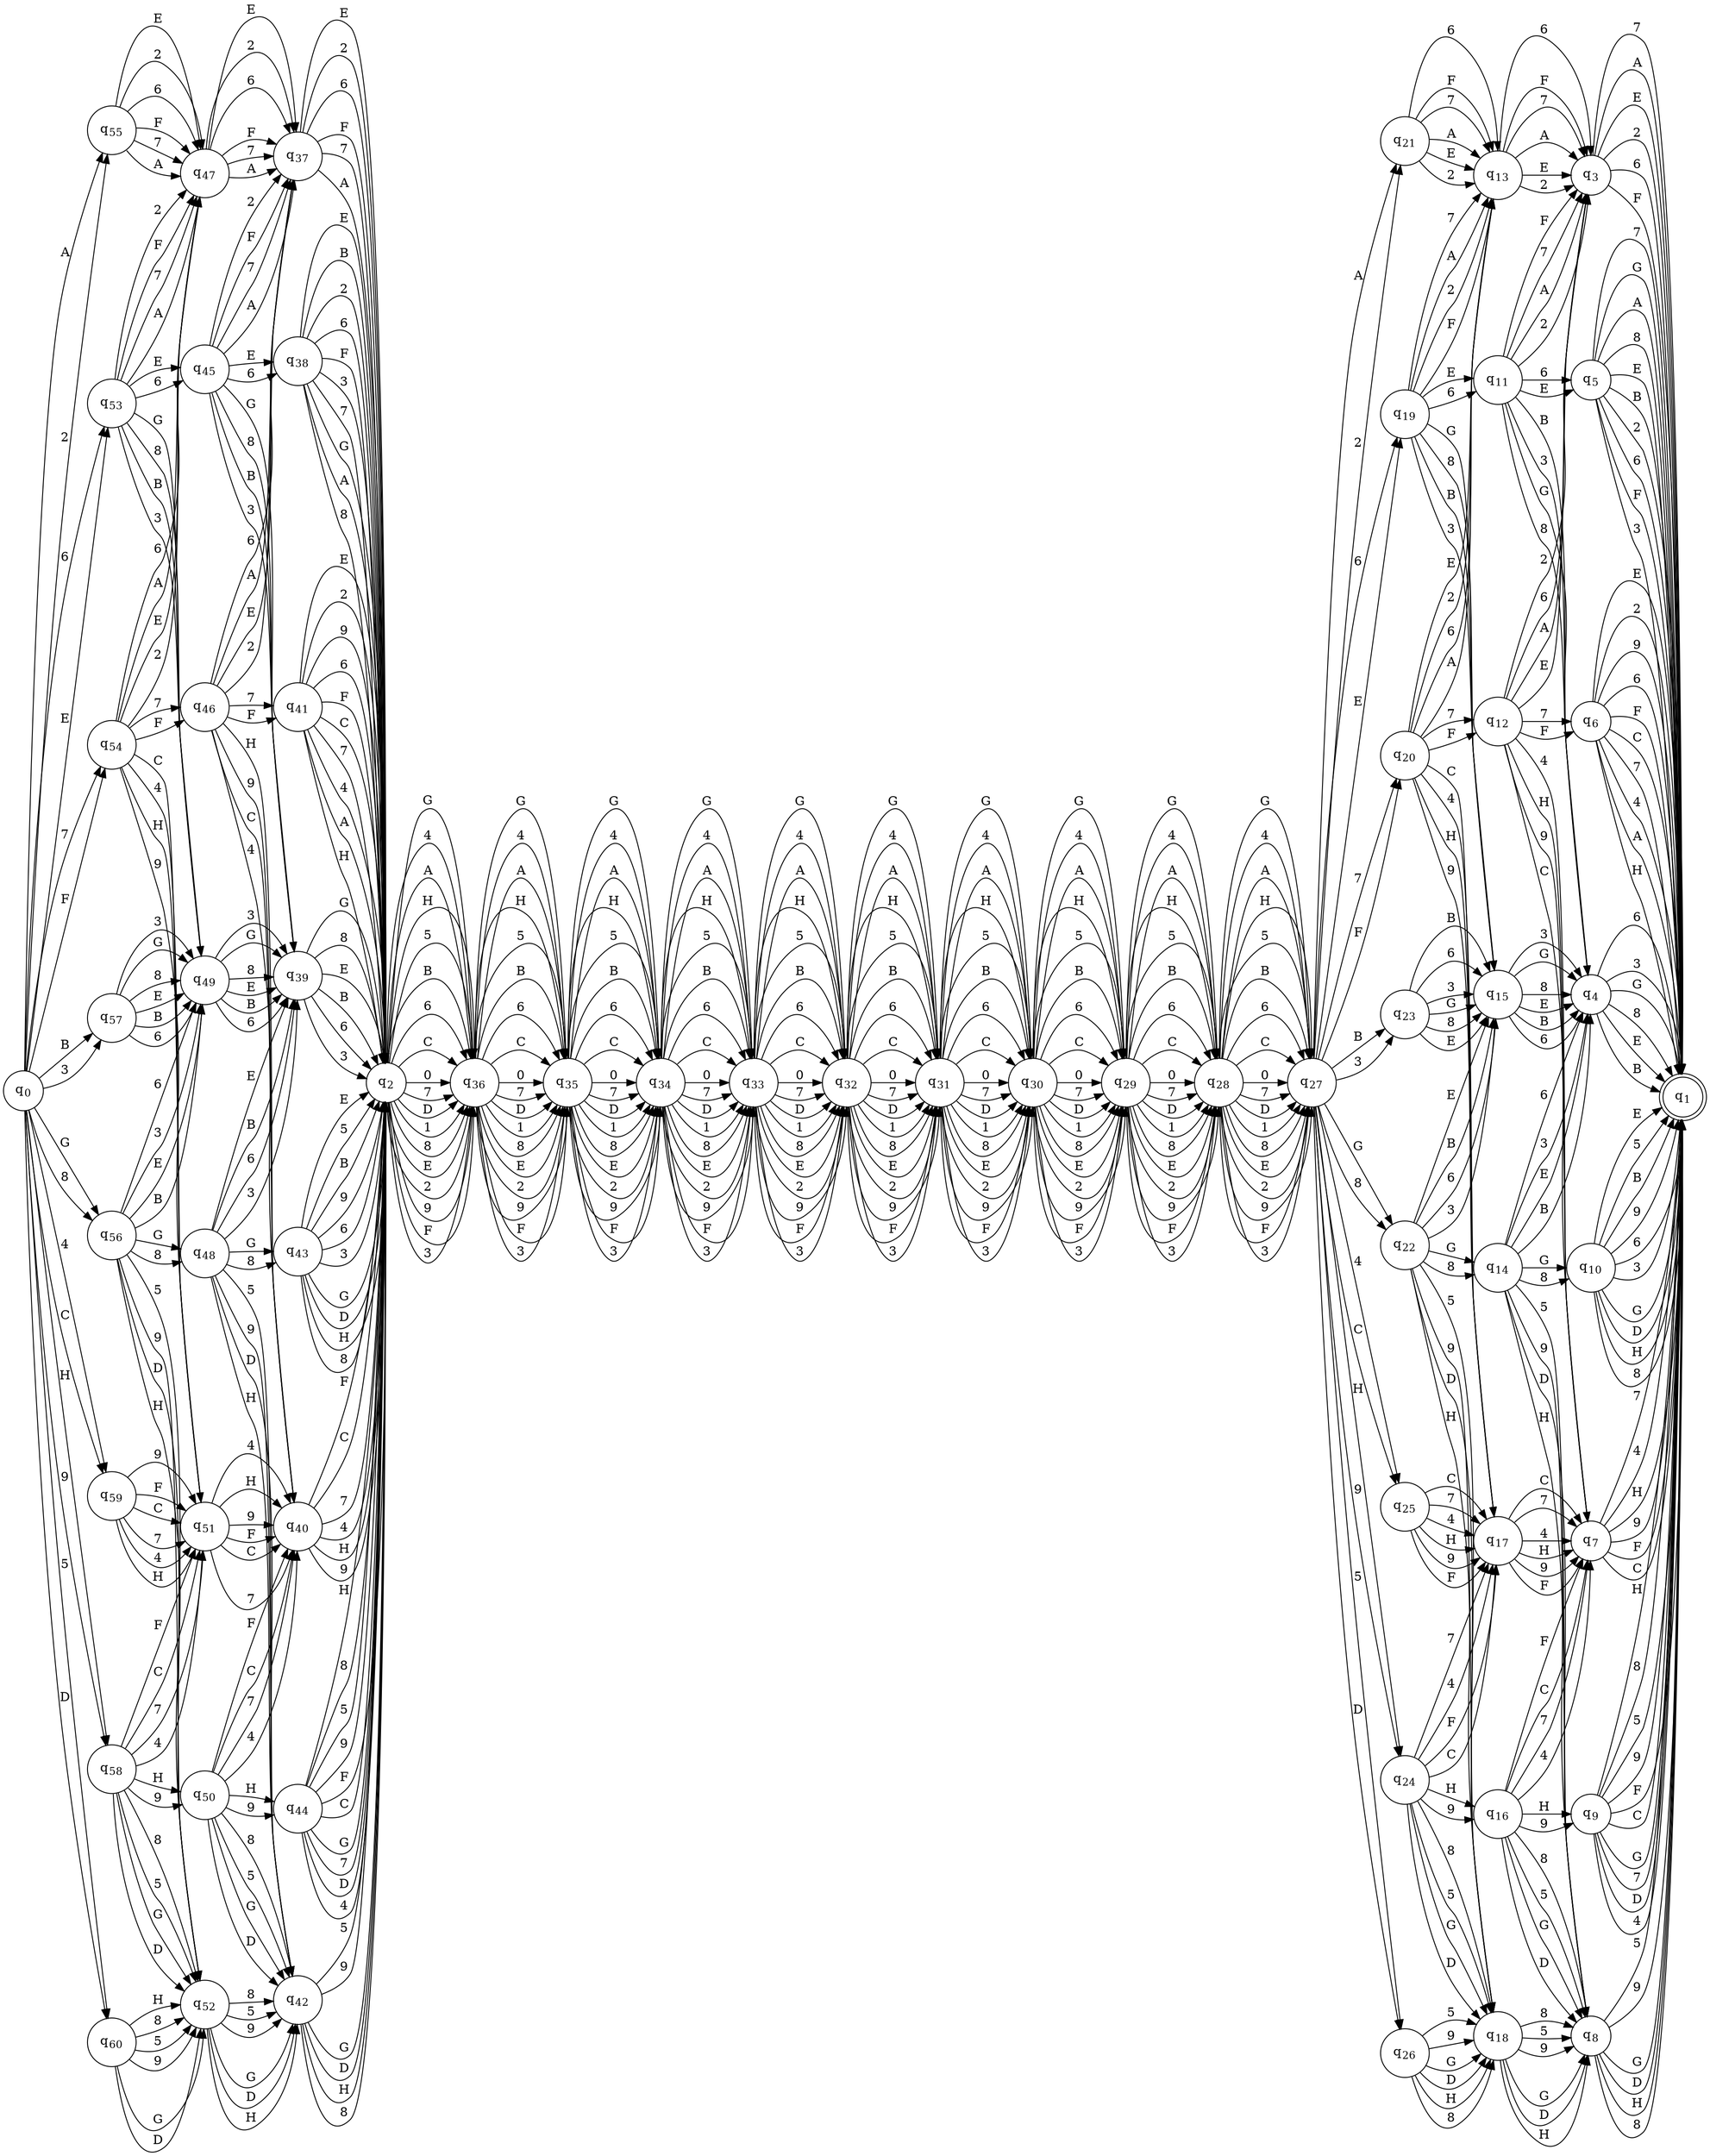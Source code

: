 digraph DFA {
  rankdir = LR;
  "q1" [shape=doublecircle, label=<q<sub>1</sub>>];
  "q2" [shape=circle, label=<q<sub>2</sub>>];
  "q2" -> "q36" [label="G"]
  "q2" -> "q36" [label="4"]
  "q2" -> "q36" [label="A"]
  "q2" -> "q36" [label="H"]
  "q2" -> "q36" [label="5"]
  "q2" -> "q36" [label="B"]
  "q2" -> "q36" [label="6"]
  "q2" -> "q36" [label="C"]
  "q2" -> "q36" [label="0"]
  "q2" -> "q36" [label="7"]
  "q2" -> "q36" [label="D"]
  "q2" -> "q36" [label="1"]
  "q2" -> "q36" [label="8"]
  "q2" -> "q36" [label="E"]
  "q2" -> "q36" [label="2"]
  "q2" -> "q36" [label="9"]
  "q2" -> "q36" [label="F"]
  "q2" -> "q36" [label="3"]
  "q3" [shape=circle, label=<q<sub>3</sub>>];
  "q3" -> "q1" [label="7"]
  "q3" -> "q1" [label="A"]
  "q3" -> "q1" [label="E"]
  "q3" -> "q1" [label="2"]
  "q3" -> "q1" [label="6"]
  "q3" -> "q1" [label="F"]
  "q4" [shape=circle, label=<q<sub>4</sub>>];
  "q4" -> "q1" [label="G"]
  "q4" -> "q1" [label="8"]
  "q4" -> "q1" [label="E"]
  "q4" -> "q1" [label="B"]
  "q4" -> "q1" [label="6"]
  "q4" -> "q1" [label="3"]
  "q5" [shape=circle, label=<q<sub>5</sub>>];
  "q5" -> "q1" [label="7"]
  "q5" -> "q1" [label="G"]
  "q5" -> "q1" [label="A"]
  "q5" -> "q1" [label="8"]
  "q5" -> "q1" [label="E"]
  "q5" -> "q1" [label="B"]
  "q5" -> "q1" [label="2"]
  "q5" -> "q1" [label="6"]
  "q5" -> "q1" [label="F"]
  "q5" -> "q1" [label="3"]
  "q6" [shape=circle, label=<q<sub>6</sub>>];
  "q6" -> "q1" [label="7"]
  "q6" -> "q1" [label="4"]
  "q6" -> "q1" [label="A"]
  "q6" -> "q1" [label="H"]
  "q6" -> "q1" [label="E"]
  "q6" -> "q1" [label="2"]
  "q6" -> "q1" [label="9"]
  "q6" -> "q1" [label="6"]
  "q6" -> "q1" [label="F"]
  "q6" -> "q1" [label="C"]
  "q7" [shape=circle, label=<q<sub>7</sub>>];
  "q7" -> "q1" [label="7"]
  "q7" -> "q1" [label="4"]
  "q7" -> "q1" [label="H"]
  "q7" -> "q1" [label="9"]
  "q7" -> "q1" [label="F"]
  "q7" -> "q1" [label="C"]
  "q8" [shape=circle, label=<q<sub>8</sub>>];
  "q8" -> "q1" [label="G"]
  "q8" -> "q1" [label="D"]
  "q8" -> "q1" [label="H"]
  "q8" -> "q1" [label="8"]
  "q8" -> "q1" [label="5"]
  "q8" -> "q1" [label="9"]
  "q9" [shape=circle, label=<q<sub>9</sub>>];
  "q9" -> "q1" [label="G"]
  "q9" -> "q1" [label="7"]
  "q9" -> "q1" [label="D"]
  "q9" -> "q1" [label="4"]
  "q9" -> "q1" [label="H"]
  "q9" -> "q1" [label="8"]
  "q9" -> "q1" [label="5"]
  "q9" -> "q1" [label="9"]
  "q9" -> "q1" [label="F"]
  "q9" -> "q1" [label="C"]
  "q10" [shape=circle, label=<q<sub>10</sub>>];
  "q10" -> "q1" [label="G"]
  "q10" -> "q1" [label="D"]
  "q10" -> "q1" [label="H"]
  "q10" -> "q1" [label="8"]
  "q10" -> "q1" [label="E"]
  "q10" -> "q1" [label="5"]
  "q10" -> "q1" [label="B"]
  "q10" -> "q1" [label="9"]
  "q10" -> "q1" [label="6"]
  "q10" -> "q1" [label="3"]
  "q11" [shape=circle, label=<q<sub>11</sub>>];
  "q11" -> "q3" [label="7"]
  "q11" -> "q4" [label="G"]
  "q11" -> "q3" [label="A"]
  "q11" -> "q4" [label="8"]
  "q11" -> "q5" [label="E"]
  "q11" -> "q3" [label="2"]
  "q11" -> "q4" [label="B"]
  "q11" -> "q3" [label="F"]
  "q11" -> "q5" [label="6"]
  "q11" -> "q4" [label="3"]
  "q12" [shape=circle, label=<q<sub>12</sub>>];
  "q12" -> "q6" [label="7"]
  "q12" -> "q7" [label="4"]
  "q12" -> "q3" [label="A"]
  "q12" -> "q7" [label="H"]
  "q12" -> "q3" [label="E"]
  "q12" -> "q3" [label="2"]
  "q12" -> "q7" [label="9"]
  "q12" -> "q3" [label="6"]
  "q12" -> "q6" [label="F"]
  "q12" -> "q7" [label="C"]
  "q13" [shape=circle, label=<q<sub>13</sub>>];
  "q13" -> "q3" [label="7"]
  "q13" -> "q3" [label="A"]
  "q13" -> "q3" [label="E"]
  "q13" -> "q3" [label="2"]
  "q13" -> "q3" [label="6"]
  "q13" -> "q3" [label="F"]
  "q14" [shape=circle, label=<q<sub>14</sub>>];
  "q14" -> "q10" [label="G"]
  "q14" -> "q8" [label="D"]
  "q14" -> "q10" [label="8"]
  "q14" -> "q8" [label="H"]
  "q14" -> "q4" [label="E"]
  "q14" -> "q8" [label="5"]
  "q14" -> "q4" [label="B"]
  "q14" -> "q8" [label="9"]
  "q14" -> "q4" [label="6"]
  "q14" -> "q4" [label="3"]
  "q15" [shape=circle, label=<q<sub>15</sub>>];
  "q15" -> "q4" [label="G"]
  "q15" -> "q4" [label="8"]
  "q15" -> "q4" [label="E"]
  "q15" -> "q4" [label="B"]
  "q15" -> "q4" [label="6"]
  "q15" -> "q4" [label="3"]
  "q16" [shape=circle, label=<q<sub>16</sub>>];
  "q16" -> "q8" [label="G"]
  "q16" -> "q7" [label="7"]
  "q16" -> "q8" [label="D"]
  "q16" -> "q7" [label="4"]
  "q16" -> "q9" [label="H"]
  "q16" -> "q8" [label="8"]
  "q16" -> "q8" [label="5"]
  "q16" -> "q9" [label="9"]
  "q16" -> "q7" [label="F"]
  "q16" -> "q7" [label="C"]
  "q17" [shape=circle, label=<q<sub>17</sub>>];
  "q17" -> "q7" [label="7"]
  "q17" -> "q7" [label="4"]
  "q17" -> "q7" [label="H"]
  "q17" -> "q7" [label="9"]
  "q17" -> "q7" [label="F"]
  "q17" -> "q7" [label="C"]
  "q18" [shape=circle, label=<q<sub>18</sub>>];
  "q18" -> "q8" [label="G"]
  "q18" -> "q8" [label="D"]
  "q18" -> "q8" [label="H"]
  "q18" -> "q8" [label="8"]
  "q18" -> "q8" [label="5"]
  "q18" -> "q8" [label="9"]
  "q19" [shape=circle, label=<q<sub>19</sub>>];
  "q19" -> "q13" [label="7"]
  "q19" -> "q15" [label="G"]
  "q19" -> "q13" [label="A"]
  "q19" -> "q15" [label="8"]
  "q19" -> "q11" [label="E"]
  "q19" -> "q13" [label="2"]
  "q19" -> "q15" [label="B"]
  "q19" -> "q11" [label="6"]
  "q19" -> "q13" [label="F"]
  "q19" -> "q15" [label="3"]
  "q20" [shape=circle, label=<q<sub>20</sub>>];
  "q20" -> "q12" [label="7"]
  "q20" -> "q17" [label="4"]
  "q20" -> "q13" [label="A"]
  "q20" -> "q17" [label="H"]
  "q20" -> "q13" [label="E"]
  "q20" -> "q13" [label="2"]
  "q20" -> "q17" [label="9"]
  "q20" -> "q12" [label="F"]
  "q20" -> "q13" [label="6"]
  "q20" -> "q17" [label="C"]
  "q21" [shape=circle, label=<q<sub>21</sub>>];
  "q21" -> "q13" [label="7"]
  "q21" -> "q13" [label="A"]
  "q21" -> "q13" [label="E"]
  "q21" -> "q13" [label="2"]
  "q21" -> "q13" [label="6"]
  "q21" -> "q13" [label="F"]
  "q22" [shape=circle, label=<q<sub>22</sub>>];
  "q22" -> "q14" [label="G"]
  "q22" -> "q18" [label="D"]
  "q22" -> "q18" [label="H"]
  "q22" -> "q14" [label="8"]
  "q22" -> "q18" [label="5"]
  "q22" -> "q15" [label="E"]
  "q22" -> "q15" [label="B"]
  "q22" -> "q18" [label="9"]
  "q22" -> "q15" [label="6"]
  "q22" -> "q15" [label="3"]
  "q23" [shape=circle, label=<q<sub>23</sub>>];
  "q23" -> "q15" [label="G"]
  "q23" -> "q15" [label="8"]
  "q23" -> "q15" [label="E"]
  "q23" -> "q15" [label="B"]
  "q23" -> "q15" [label="6"]
  "q23" -> "q15" [label="3"]
  "q24" [shape=circle, label=<q<sub>24</sub>>];
  "q24" -> "q18" [label="G"]
  "q24" -> "q17" [label="7"]
  "q24" -> "q18" [label="D"]
  "q24" -> "q17" [label="4"]
  "q24" -> "q18" [label="8"]
  "q24" -> "q16" [label="H"]
  "q24" -> "q18" [label="5"]
  "q24" -> "q16" [label="9"]
  "q24" -> "q17" [label="F"]
  "q24" -> "q17" [label="C"]
  "q25" [shape=circle, label=<q<sub>25</sub>>];
  "q25" -> "q17" [label="7"]
  "q25" -> "q17" [label="4"]
  "q25" -> "q17" [label="H"]
  "q25" -> "q17" [label="9"]
  "q25" -> "q17" [label="F"]
  "q25" -> "q17" [label="C"]
  "q26" [shape=circle, label=<q<sub>26</sub>>];
  "q26" -> "q18" [label="G"]
  "q26" -> "q18" [label="D"]
  "q26" -> "q18" [label="H"]
  "q26" -> "q18" [label="8"]
  "q26" -> "q18" [label="5"]
  "q26" -> "q18" [label="9"]
  "q27" [shape=circle, label=<q<sub>27</sub>>];
  "q27" -> "q22" [label="G"]
  "q27" -> "q25" [label="4"]
  "q27" -> "q21" [label="A"]
  "q27" -> "q24" [label="H"]
  "q27" -> "q26" [label="5"]
  "q27" -> "q23" [label="B"]
  "q27" -> "q19" [label="6"]
  "q27" -> "q25" [label="C"]
  "q27" -> "q20" [label="7"]
  "q27" -> "q26" [label="D"]
  "q27" -> "q22" [label="8"]
  "q27" -> "q19" [label="E"]
  "q27" -> "q21" [label="2"]
  "q27" -> "q24" [label="9"]
  "q27" -> "q20" [label="F"]
  "q27" -> "q23" [label="3"]
  "q28" [shape=circle, label=<q<sub>28</sub>>];
  "q28" -> "q27" [label="G"]
  "q28" -> "q27" [label="4"]
  "q28" -> "q27" [label="A"]
  "q28" -> "q27" [label="H"]
  "q28" -> "q27" [label="5"]
  "q28" -> "q27" [label="B"]
  "q28" -> "q27" [label="6"]
  "q28" -> "q27" [label="C"]
  "q28" -> "q27" [label="0"]
  "q28" -> "q27" [label="7"]
  "q28" -> "q27" [label="D"]
  "q28" -> "q27" [label="1"]
  "q28" -> "q27" [label="8"]
  "q28" -> "q27" [label="E"]
  "q28" -> "q27" [label="2"]
  "q28" -> "q27" [label="9"]
  "q28" -> "q27" [label="F"]
  "q28" -> "q27" [label="3"]
  "q29" [shape=circle, label=<q<sub>29</sub>>];
  "q29" -> "q28" [label="G"]
  "q29" -> "q28" [label="4"]
  "q29" -> "q28" [label="A"]
  "q29" -> "q28" [label="H"]
  "q29" -> "q28" [label="5"]
  "q29" -> "q28" [label="B"]
  "q29" -> "q28" [label="6"]
  "q29" -> "q28" [label="C"]
  "q29" -> "q28" [label="0"]
  "q29" -> "q28" [label="7"]
  "q29" -> "q28" [label="D"]
  "q29" -> "q28" [label="1"]
  "q29" -> "q28" [label="8"]
  "q29" -> "q28" [label="E"]
  "q29" -> "q28" [label="2"]
  "q29" -> "q28" [label="9"]
  "q29" -> "q28" [label="F"]
  "q29" -> "q28" [label="3"]
  "q30" [shape=circle, label=<q<sub>30</sub>>];
  "q30" -> "q29" [label="G"]
  "q30" -> "q29" [label="4"]
  "q30" -> "q29" [label="A"]
  "q30" -> "q29" [label="H"]
  "q30" -> "q29" [label="5"]
  "q30" -> "q29" [label="B"]
  "q30" -> "q29" [label="6"]
  "q30" -> "q29" [label="C"]
  "q30" -> "q29" [label="0"]
  "q30" -> "q29" [label="7"]
  "q30" -> "q29" [label="D"]
  "q30" -> "q29" [label="1"]
  "q30" -> "q29" [label="8"]
  "q30" -> "q29" [label="E"]
  "q30" -> "q29" [label="2"]
  "q30" -> "q29" [label="9"]
  "q30" -> "q29" [label="F"]
  "q30" -> "q29" [label="3"]
  "q31" [shape=circle, label=<q<sub>31</sub>>];
  "q31" -> "q30" [label="G"]
  "q31" -> "q30" [label="4"]
  "q31" -> "q30" [label="A"]
  "q31" -> "q30" [label="H"]
  "q31" -> "q30" [label="5"]
  "q31" -> "q30" [label="B"]
  "q31" -> "q30" [label="6"]
  "q31" -> "q30" [label="C"]
  "q31" -> "q30" [label="0"]
  "q31" -> "q30" [label="7"]
  "q31" -> "q30" [label="D"]
  "q31" -> "q30" [label="1"]
  "q31" -> "q30" [label="8"]
  "q31" -> "q30" [label="E"]
  "q31" -> "q30" [label="2"]
  "q31" -> "q30" [label="9"]
  "q31" -> "q30" [label="F"]
  "q31" -> "q30" [label="3"]
  "q32" [shape=circle, label=<q<sub>32</sub>>];
  "q32" -> "q31" [label="G"]
  "q32" -> "q31" [label="4"]
  "q32" -> "q31" [label="A"]
  "q32" -> "q31" [label="H"]
  "q32" -> "q31" [label="5"]
  "q32" -> "q31" [label="B"]
  "q32" -> "q31" [label="6"]
  "q32" -> "q31" [label="C"]
  "q32" -> "q31" [label="0"]
  "q32" -> "q31" [label="7"]
  "q32" -> "q31" [label="D"]
  "q32" -> "q31" [label="1"]
  "q32" -> "q31" [label="8"]
  "q32" -> "q31" [label="E"]
  "q32" -> "q31" [label="2"]
  "q32" -> "q31" [label="9"]
  "q32" -> "q31" [label="F"]
  "q32" -> "q31" [label="3"]
  "q33" [shape=circle, label=<q<sub>33</sub>>];
  "q33" -> "q32" [label="G"]
  "q33" -> "q32" [label="4"]
  "q33" -> "q32" [label="A"]
  "q33" -> "q32" [label="H"]
  "q33" -> "q32" [label="5"]
  "q33" -> "q32" [label="B"]
  "q33" -> "q32" [label="6"]
  "q33" -> "q32" [label="C"]
  "q33" -> "q32" [label="0"]
  "q33" -> "q32" [label="7"]
  "q33" -> "q32" [label="D"]
  "q33" -> "q32" [label="1"]
  "q33" -> "q32" [label="8"]
  "q33" -> "q32" [label="E"]
  "q33" -> "q32" [label="2"]
  "q33" -> "q32" [label="9"]
  "q33" -> "q32" [label="F"]
  "q33" -> "q32" [label="3"]
  "q34" [shape=circle, label=<q<sub>34</sub>>];
  "q34" -> "q33" [label="G"]
  "q34" -> "q33" [label="4"]
  "q34" -> "q33" [label="A"]
  "q34" -> "q33" [label="H"]
  "q34" -> "q33" [label="5"]
  "q34" -> "q33" [label="B"]
  "q34" -> "q33" [label="6"]
  "q34" -> "q33" [label="C"]
  "q34" -> "q33" [label="0"]
  "q34" -> "q33" [label="7"]
  "q34" -> "q33" [label="D"]
  "q34" -> "q33" [label="1"]
  "q34" -> "q33" [label="8"]
  "q34" -> "q33" [label="E"]
  "q34" -> "q33" [label="2"]
  "q34" -> "q33" [label="9"]
  "q34" -> "q33" [label="F"]
  "q34" -> "q33" [label="3"]
  "q35" [shape=circle, label=<q<sub>35</sub>>];
  "q35" -> "q34" [label="G"]
  "q35" -> "q34" [label="4"]
  "q35" -> "q34" [label="A"]
  "q35" -> "q34" [label="H"]
  "q35" -> "q34" [label="5"]
  "q35" -> "q34" [label="B"]
  "q35" -> "q34" [label="6"]
  "q35" -> "q34" [label="C"]
  "q35" -> "q34" [label="0"]
  "q35" -> "q34" [label="7"]
  "q35" -> "q34" [label="D"]
  "q35" -> "q34" [label="1"]
  "q35" -> "q34" [label="8"]
  "q35" -> "q34" [label="E"]
  "q35" -> "q34" [label="2"]
  "q35" -> "q34" [label="9"]
  "q35" -> "q34" [label="F"]
  "q35" -> "q34" [label="3"]
  "q36" [shape=circle, label=<q<sub>36</sub>>];
  "q36" -> "q35" [label="G"]
  "q36" -> "q35" [label="4"]
  "q36" -> "q35" [label="A"]
  "q36" -> "q35" [label="H"]
  "q36" -> "q35" [label="5"]
  "q36" -> "q35" [label="B"]
  "q36" -> "q35" [label="6"]
  "q36" -> "q35" [label="C"]
  "q36" -> "q35" [label="0"]
  "q36" -> "q35" [label="7"]
  "q36" -> "q35" [label="D"]
  "q36" -> "q35" [label="1"]
  "q36" -> "q35" [label="8"]
  "q36" -> "q35" [label="E"]
  "q36" -> "q35" [label="2"]
  "q36" -> "q35" [label="9"]
  "q36" -> "q35" [label="F"]
  "q36" -> "q35" [label="3"]
  "q0" [shape=circle, label=<q<sub>0</sub>>];
  "q0" -> "q56" [label="G"]
  "q0" -> "q59" [label="4"]
  "q0" -> "q55" [label="A"]
  "q0" -> "q58" [label="H"]
  "q0" -> "q60" [label="5"]
  "q0" -> "q57" [label="B"]
  "q0" -> "q53" [label="6"]
  "q0" -> "q59" [label="C"]
  "q0" -> "q54" [label="7"]
  "q0" -> "q60" [label="D"]
  "q0" -> "q56" [label="8"]
  "q0" -> "q53" [label="E"]
  "q0" -> "q55" [label="2"]
  "q0" -> "q58" [label="9"]
  "q0" -> "q54" [label="F"]
  "q0" -> "q57" [label="3"]
  "q37" [shape=circle, label=<q<sub>37</sub>>];
  "q37" -> "q2" [label="7"]
  "q37" -> "q2" [label="A"]
  "q37" -> "q2" [label="E"]
  "q37" -> "q2" [label="2"]
  "q37" -> "q2" [label="6"]
  "q37" -> "q2" [label="F"]
  "q38" [shape=circle, label=<q<sub>38</sub>>];
  "q38" -> "q2" [label="7"]
  "q38" -> "q2" [label="G"]
  "q38" -> "q2" [label="A"]
  "q38" -> "q2" [label="8"]
  "q38" -> "q2" [label="E"]
  "q38" -> "q2" [label="B"]
  "q38" -> "q2" [label="2"]
  "q38" -> "q2" [label="6"]
  "q38" -> "q2" [label="F"]
  "q38" -> "q2" [label="3"]
  "q39" [shape=circle, label=<q<sub>39</sub>>];
  "q39" -> "q2" [label="G"]
  "q39" -> "q2" [label="8"]
  "q39" -> "q2" [label="E"]
  "q39" -> "q2" [label="B"]
  "q39" -> "q2" [label="6"]
  "q39" -> "q2" [label="3"]
  "q40" [shape=circle, label=<q<sub>40</sub>>];
  "q40" -> "q2" [label="7"]
  "q40" -> "q2" [label="4"]
  "q40" -> "q2" [label="H"]
  "q40" -> "q2" [label="9"]
  "q40" -> "q2" [label="F"]
  "q40" -> "q2" [label="C"]
  "q41" [shape=circle, label=<q<sub>41</sub>>];
  "q41" -> "q2" [label="7"]
  "q41" -> "q2" [label="4"]
  "q41" -> "q2" [label="A"]
  "q41" -> "q2" [label="H"]
  "q41" -> "q2" [label="E"]
  "q41" -> "q2" [label="2"]
  "q41" -> "q2" [label="9"]
  "q41" -> "q2" [label="6"]
  "q41" -> "q2" [label="F"]
  "q41" -> "q2" [label="C"]
  "q42" [shape=circle, label=<q<sub>42</sub>>];
  "q42" -> "q2" [label="G"]
  "q42" -> "q2" [label="D"]
  "q42" -> "q2" [label="H"]
  "q42" -> "q2" [label="8"]
  "q42" -> "q2" [label="5"]
  "q42" -> "q2" [label="9"]
  "q43" [shape=circle, label=<q<sub>43</sub>>];
  "q43" -> "q2" [label="G"]
  "q43" -> "q2" [label="D"]
  "q43" -> "q2" [label="H"]
  "q43" -> "q2" [label="8"]
  "q43" -> "q2" [label="E"]
  "q43" -> "q2" [label="5"]
  "q43" -> "q2" [label="B"]
  "q43" -> "q2" [label="9"]
  "q43" -> "q2" [label="6"]
  "q43" -> "q2" [label="3"]
  "q44" [shape=circle, label=<q<sub>44</sub>>];
  "q44" -> "q2" [label="G"]
  "q44" -> "q2" [label="7"]
  "q44" -> "q2" [label="D"]
  "q44" -> "q2" [label="4"]
  "q44" -> "q2" [label="H"]
  "q44" -> "q2" [label="8"]
  "q44" -> "q2" [label="5"]
  "q44" -> "q2" [label="9"]
  "q44" -> "q2" [label="F"]
  "q44" -> "q2" [label="C"]
  "q45" [shape=circle, label=<q<sub>45</sub>>];
  "q45" -> "q37" [label="7"]
  "q45" -> "q39" [label="G"]
  "q45" -> "q37" [label="A"]
  "q45" -> "q39" [label="8"]
  "q45" -> "q38" [label="E"]
  "q45" -> "q37" [label="2"]
  "q45" -> "q39" [label="B"]
  "q45" -> "q37" [label="F"]
  "q45" -> "q38" [label="6"]
  "q45" -> "q39" [label="3"]
  "q46" [shape=circle, label=<q<sub>46</sub>>];
  "q46" -> "q41" [label="7"]
  "q46" -> "q40" [label="4"]
  "q46" -> "q37" [label="A"]
  "q46" -> "q40" [label="H"]
  "q46" -> "q37" [label="E"]
  "q46" -> "q37" [label="2"]
  "q46" -> "q40" [label="9"]
  "q46" -> "q41" [label="F"]
  "q46" -> "q37" [label="6"]
  "q46" -> "q40" [label="C"]
  "q47" [shape=circle, label=<q<sub>47</sub>>];
  "q47" -> "q37" [label="7"]
  "q47" -> "q37" [label="A"]
  "q47" -> "q37" [label="E"]
  "q47" -> "q37" [label="2"]
  "q47" -> "q37" [label="6"]
  "q47" -> "q37" [label="F"]
  "q48" [shape=circle, label=<q<sub>48</sub>>];
  "q48" -> "q43" [label="G"]
  "q48" -> "q42" [label="D"]
  "q48" -> "q42" [label="H"]
  "q48" -> "q43" [label="8"]
  "q48" -> "q42" [label="5"]
  "q48" -> "q39" [label="E"]
  "q48" -> "q39" [label="B"]
  "q48" -> "q42" [label="9"]
  "q48" -> "q39" [label="6"]
  "q48" -> "q39" [label="3"]
  "q49" [shape=circle, label=<q<sub>49</sub>>];
  "q49" -> "q39" [label="G"]
  "q49" -> "q39" [label="8"]
  "q49" -> "q39" [label="E"]
  "q49" -> "q39" [label="B"]
  "q49" -> "q39" [label="6"]
  "q49" -> "q39" [label="3"]
  "q50" [shape=circle, label=<q<sub>50</sub>>];
  "q50" -> "q40" [label="7"]
  "q50" -> "q42" [label="G"]
  "q50" -> "q40" [label="4"]
  "q50" -> "q42" [label="D"]
  "q50" -> "q42" [label="8"]
  "q50" -> "q44" [label="H"]
  "q50" -> "q42" [label="5"]
  "q50" -> "q44" [label="9"]
  "q50" -> "q40" [label="F"]
  "q50" -> "q40" [label="C"]
  "q51" [shape=circle, label=<q<sub>51</sub>>];
  "q51" -> "q40" [label="7"]
  "q51" -> "q40" [label="4"]
  "q51" -> "q40" [label="H"]
  "q51" -> "q40" [label="9"]
  "q51" -> "q40" [label="F"]
  "q51" -> "q40" [label="C"]
  "q52" [shape=circle, label=<q<sub>52</sub>>];
  "q52" -> "q42" [label="G"]
  "q52" -> "q42" [label="D"]
  "q52" -> "q42" [label="H"]
  "q52" -> "q42" [label="8"]
  "q52" -> "q42" [label="5"]
  "q52" -> "q42" [label="9"]
  "q53" [shape=circle, label=<q<sub>53</sub>>];
  "q53" -> "q49" [label="G"]
  "q53" -> "q47" [label="7"]
  "q53" -> "q47" [label="A"]
  "q53" -> "q49" [label="8"]
  "q53" -> "q45" [label="E"]
  "q53" -> "q49" [label="B"]
  "q53" -> "q47" [label="2"]
  "q53" -> "q45" [label="6"]
  "q53" -> "q47" [label="F"]
  "q53" -> "q49" [label="3"]
  "q54" [shape=circle, label=<q<sub>54</sub>>];
  "q54" -> "q46" [label="7"]
  "q54" -> "q51" [label="4"]
  "q54" -> "q47" [label="A"]
  "q54" -> "q51" [label="H"]
  "q54" -> "q47" [label="E"]
  "q54" -> "q47" [label="2"]
  "q54" -> "q51" [label="9"]
  "q54" -> "q46" [label="F"]
  "q54" -> "q47" [label="6"]
  "q54" -> "q51" [label="C"]
  "q55" [shape=circle, label=<q<sub>55</sub>>];
  "q55" -> "q47" [label="7"]
  "q55" -> "q47" [label="A"]
  "q55" -> "q47" [label="E"]
  "q55" -> "q47" [label="2"]
  "q55" -> "q47" [label="6"]
  "q55" -> "q47" [label="F"]
  "q56" [shape=circle, label=<q<sub>56</sub>>];
  "q56" -> "q48" [label="G"]
  "q56" -> "q52" [label="D"]
  "q56" -> "q48" [label="8"]
  "q56" -> "q52" [label="H"]
  "q56" -> "q52" [label="5"]
  "q56" -> "q49" [label="E"]
  "q56" -> "q49" [label="B"]
  "q56" -> "q52" [label="9"]
  "q56" -> "q49" [label="6"]
  "q56" -> "q49" [label="3"]
  "q57" [shape=circle, label=<q<sub>57</sub>>];
  "q57" -> "q49" [label="G"]
  "q57" -> "q49" [label="8"]
  "q57" -> "q49" [label="E"]
  "q57" -> "q49" [label="B"]
  "q57" -> "q49" [label="6"]
  "q57" -> "q49" [label="3"]
  "q58" [shape=circle, label=<q<sub>58</sub>>];
  "q58" -> "q51" [label="7"]
  "q58" -> "q52" [label="G"]
  "q58" -> "q51" [label="4"]
  "q58" -> "q52" [label="D"]
  "q58" -> "q50" [label="H"]
  "q58" -> "q52" [label="8"]
  "q58" -> "q52" [label="5"]
  "q58" -> "q50" [label="9"]
  "q58" -> "q51" [label="F"]
  "q58" -> "q51" [label="C"]
  "q59" [shape=circle, label=<q<sub>59</sub>>];
  "q59" -> "q51" [label="7"]
  "q59" -> "q51" [label="4"]
  "q59" -> "q51" [label="H"]
  "q59" -> "q51" [label="9"]
  "q59" -> "q51" [label="F"]
  "q59" -> "q51" [label="C"]
  "q60" [shape=circle, label=<q<sub>60</sub>>];
  "q60" -> "q52" [label="G"]
  "q60" -> "q52" [label="D"]
  "q60" -> "q52" [label="H"]
  "q60" -> "q52" [label="8"]
  "q60" -> "q52" [label="5"]
  "q60" -> "q52" [label="9"]
}

